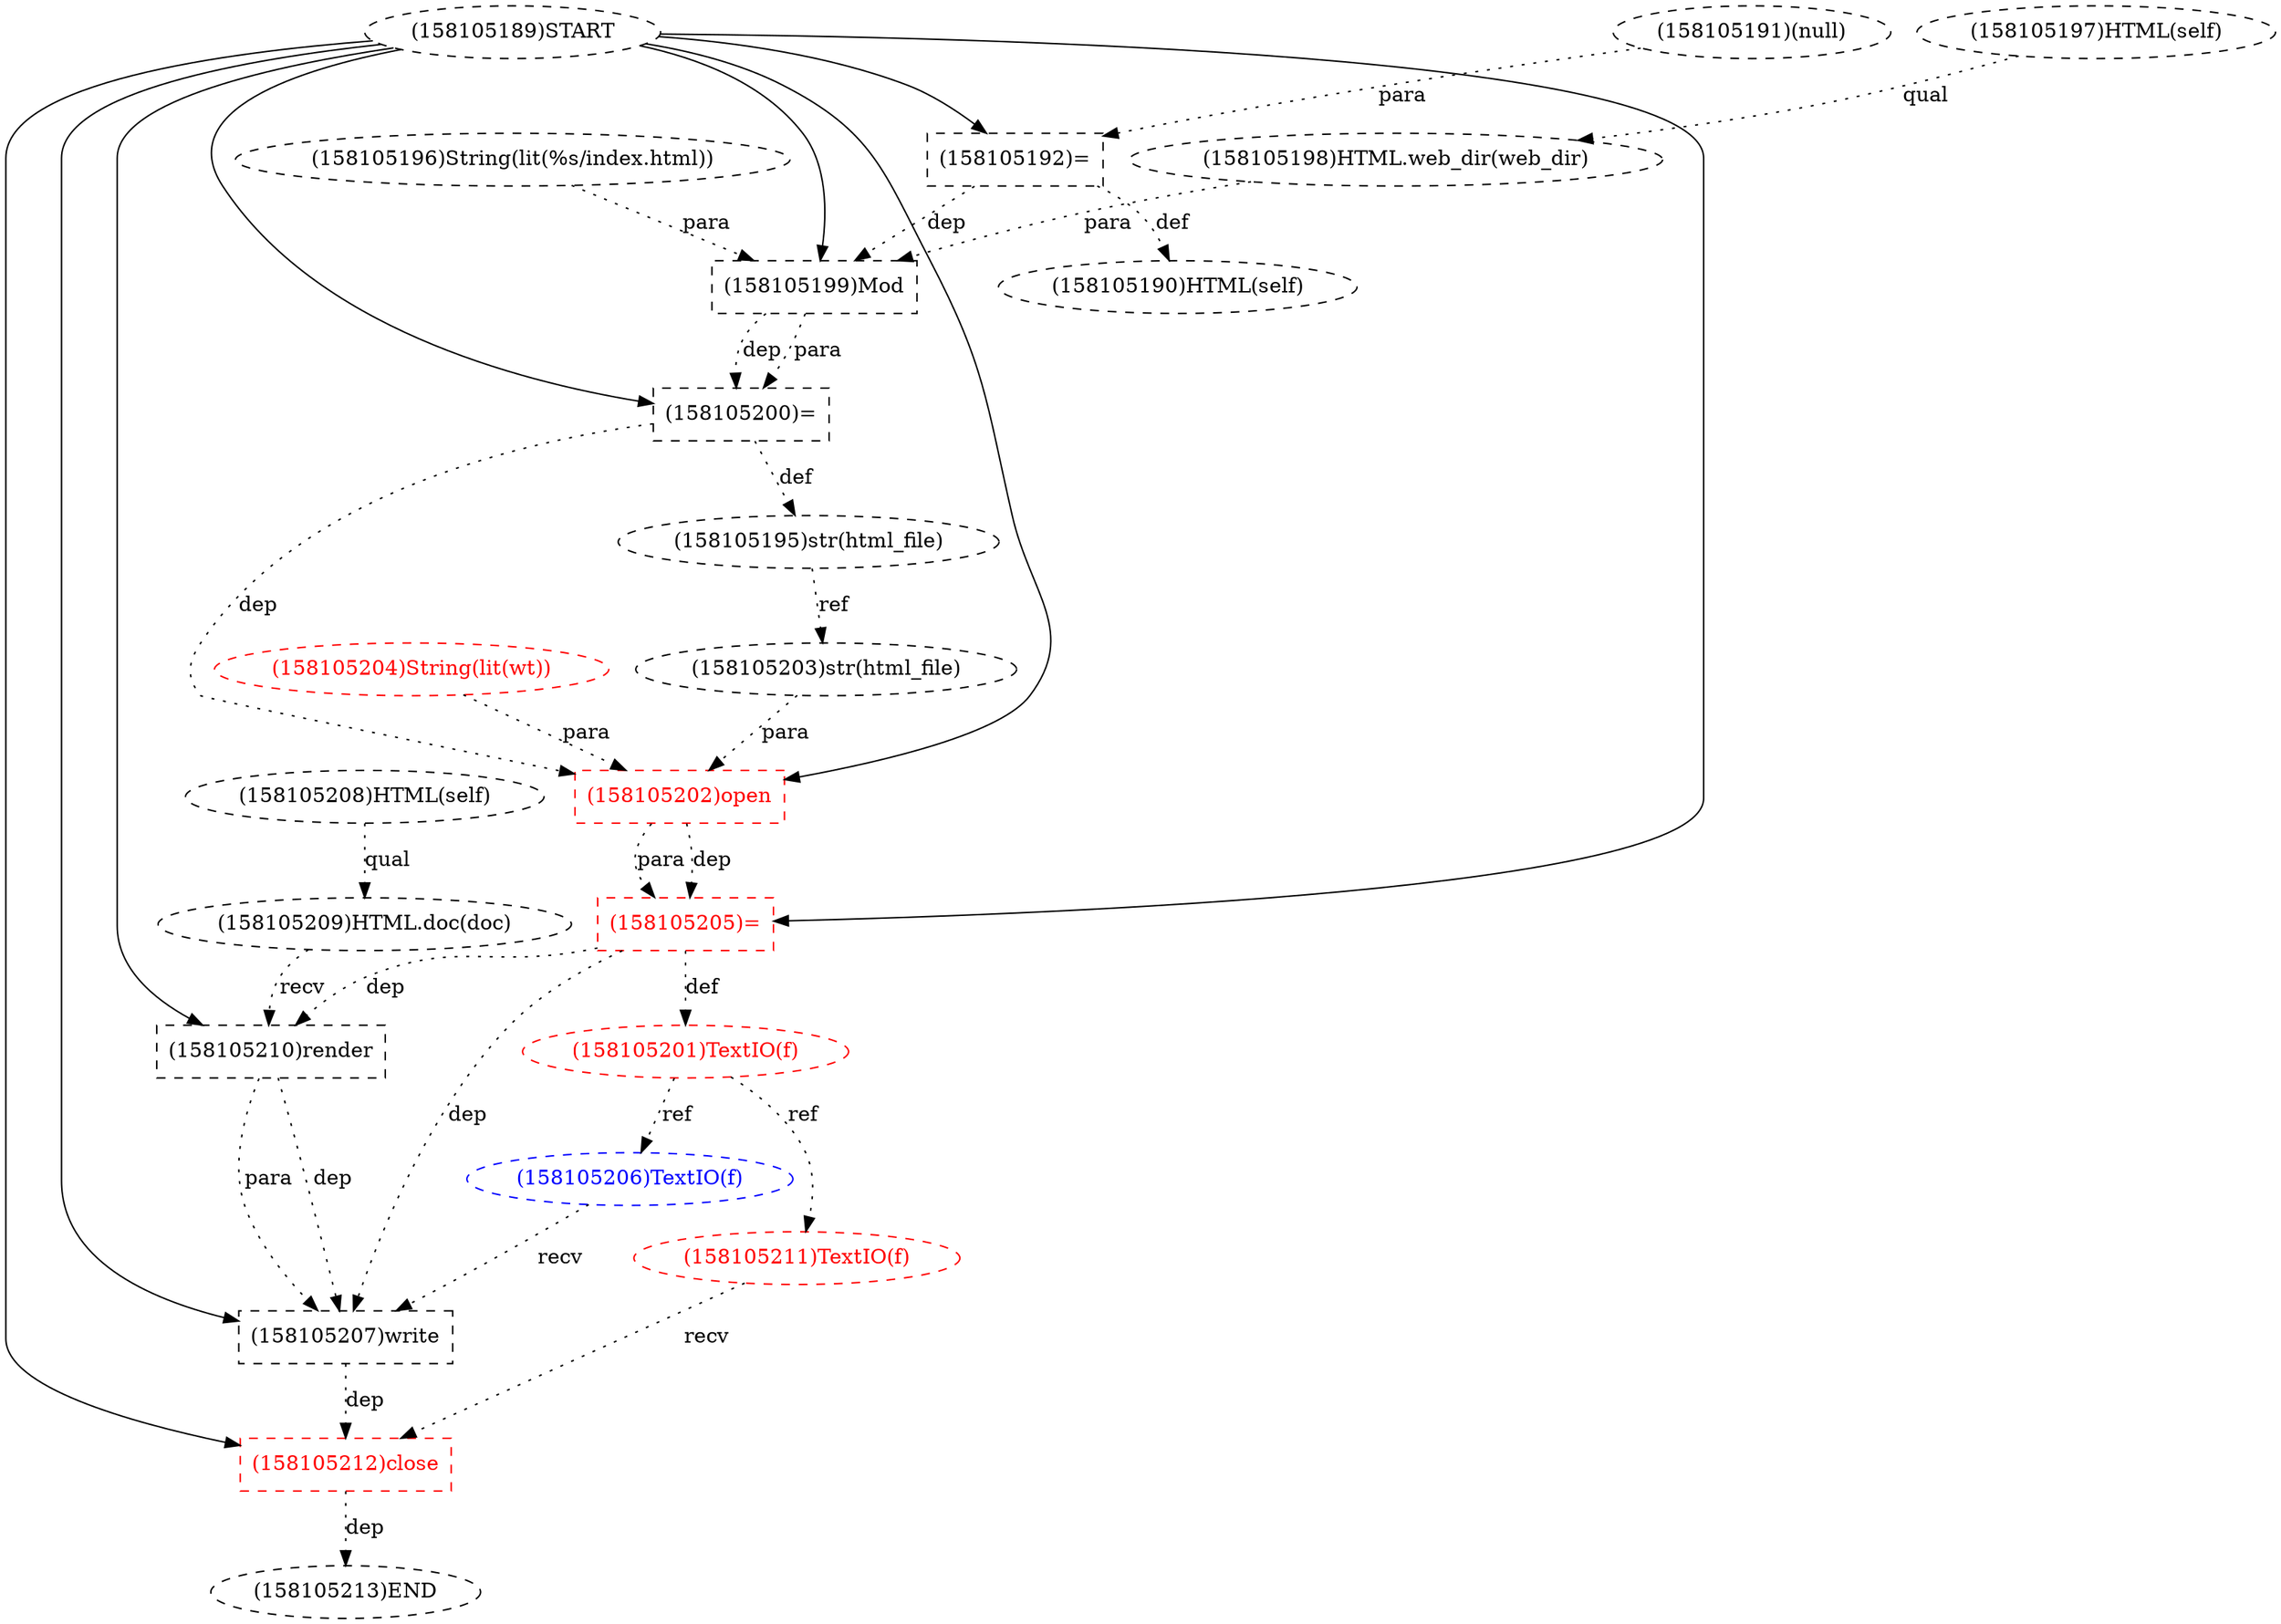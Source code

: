 digraph G {
1 [label="(158105191)(null)" shape=ellipse style=dashed]
2 [label="(158105196)String(lit(%s/index.html))" shape=ellipse style=dashed]
3 [label="(158105200)=" shape=box style=dashed]
4 [label="(158105204)String(lit(wt))" shape=ellipse style=dashed color=red fontcolor=red]
5 [label="(158105208)HTML(self)" shape=ellipse style=dashed]
6 [label="(158105202)open" shape=box style=dashed color=red fontcolor=red]
7 [label="(158105205)=" shape=box style=dashed color=red fontcolor=red]
8 [label="(158105213)END" style=dashed]
9 [label="(158105190)HTML(self)" shape=ellipse style=dashed]
10 [label="(158105206)TextIO(f)" shape=ellipse style=dashed color=blue fontcolor=blue]
11 [label="(158105209)HTML.doc(doc)" shape=ellipse style=dashed]
12 [label="(158105201)TextIO(f)" shape=ellipse style=dashed color=red fontcolor=red]
13 [label="(158105189)START" style=dashed]
14 [label="(158105197)HTML(self)" shape=ellipse style=dashed]
15 [label="(158105211)TextIO(f)" shape=ellipse style=dashed color=red fontcolor=red]
16 [label="(158105207)write" shape=box style=dashed]
17 [label="(158105199)Mod" shape=box style=dashed]
18 [label="(158105212)close" shape=box style=dashed color=red fontcolor=red]
19 [label="(158105195)str(html_file)" shape=ellipse style=dashed]
20 [label="(158105210)render" shape=box style=dashed]
21 [label="(158105198)HTML.web_dir(web_dir)" shape=ellipse style=dashed]
22 [label="(158105192)=" shape=box style=dashed]
23 [label="(158105203)str(html_file)" shape=ellipse style=dashed]
13 -> 3 [label="" style=solid];
17 -> 3 [label="dep" style=dotted];
17 -> 3 [label="para" style=dotted];
13 -> 6 [label="" style=solid];
23 -> 6 [label="para" style=dotted];
4 -> 6 [label="para" style=dotted];
3 -> 6 [label="dep" style=dotted];
13 -> 7 [label="" style=solid];
6 -> 7 [label="dep" style=dotted];
6 -> 7 [label="para" style=dotted];
18 -> 8 [label="dep" style=dotted];
22 -> 9 [label="def" style=dotted];
12 -> 10 [label="ref" style=dotted];
5 -> 11 [label="qual" style=dotted];
7 -> 12 [label="def" style=dotted];
12 -> 15 [label="ref" style=dotted];
13 -> 16 [label="" style=solid];
10 -> 16 [label="recv" style=dotted];
20 -> 16 [label="dep" style=dotted];
20 -> 16 [label="para" style=dotted];
7 -> 16 [label="dep" style=dotted];
13 -> 17 [label="" style=solid];
2 -> 17 [label="para" style=dotted];
21 -> 17 [label="para" style=dotted];
22 -> 17 [label="dep" style=dotted];
13 -> 18 [label="" style=solid];
15 -> 18 [label="recv" style=dotted];
16 -> 18 [label="dep" style=dotted];
3 -> 19 [label="def" style=dotted];
13 -> 20 [label="" style=solid];
11 -> 20 [label="recv" style=dotted];
7 -> 20 [label="dep" style=dotted];
14 -> 21 [label="qual" style=dotted];
13 -> 22 [label="" style=solid];
1 -> 22 [label="para" style=dotted];
19 -> 23 [label="ref" style=dotted];
}